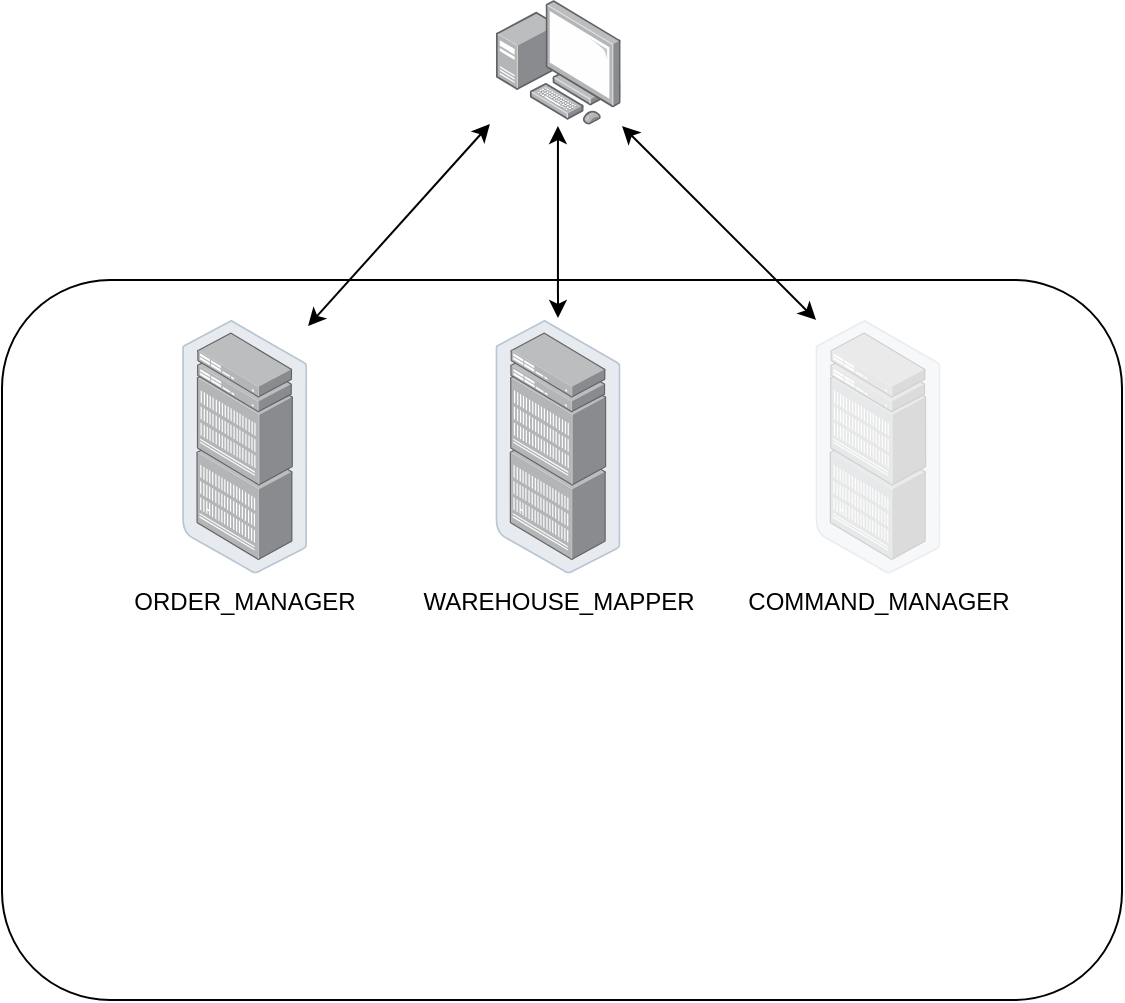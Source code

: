 <mxfile version="13.8.9" type="device"><diagram id="hmKLJDYe9YjFO_EUhcQT" name="Page-1"><mxGraphModel dx="927" dy="814" grid="1" gridSize="10" guides="1" tooltips="1" connect="1" arrows="1" fold="1" page="1" pageScale="1" pageWidth="850" pageHeight="1100" math="0" shadow="0"><root><mxCell id="0"/><mxCell id="1" parent="0"/><mxCell id="hVmm9MqnAg0RPnXl_iao-1" value="" style="rounded=1;whiteSpace=wrap;html=1;" vertex="1" parent="1"><mxGeometry x="120" y="360" width="560" height="360" as="geometry"/></mxCell><mxCell id="hVmm9MqnAg0RPnXl_iao-4" value="" style="points=[];aspect=fixed;html=1;align=center;shadow=0;dashed=0;image;image=img/lib/allied_telesis/computer_and_terminals/Personal_Computer_with_Server.svg;" vertex="1" parent="1"><mxGeometry x="366.94" y="220" width="62.4" height="62.4" as="geometry"/></mxCell><mxCell id="hVmm9MqnAg0RPnXl_iao-6" value="WAREHOUSE_MAPPER" style="points=[];aspect=fixed;html=1;align=center;shadow=0;dashed=0;image;image=img/lib/allied_telesis/storage/Datacenter_Server_Rack_EoR.svg;" vertex="1" parent="1"><mxGeometry x="366.65" y="380" width="62.69" height="126.7" as="geometry"/></mxCell><mxCell id="hVmm9MqnAg0RPnXl_iao-7" value="ORDER_MANAGER" style="points=[];aspect=fixed;html=1;align=center;shadow=0;dashed=0;image;image=img/lib/allied_telesis/storage/Datacenter_Server_Rack_EoR.svg;" vertex="1" parent="1"><mxGeometry x="210" y="380" width="62.69" height="126.7" as="geometry"/></mxCell><mxCell id="hVmm9MqnAg0RPnXl_iao-8" value="" style="shape=image;html=1;verticalAlign=top;verticalLabelPosition=bottom;labelBackgroundColor=#ffffff;imageAspect=0;aspect=fixed;image=https://cdn0.iconfinder.com/data/icons/construction-2-21/512/construction-industry-building-08-128.png" vertex="1" parent="1"><mxGeometry x="203.35" y="600" width="76" height="76" as="geometry"/></mxCell><mxCell id="hVmm9MqnAg0RPnXl_iao-9" value="" style="shape=image;html=1;verticalAlign=top;verticalLabelPosition=bottom;labelBackgroundColor=#ffffff;imageAspect=0;aspect=fixed;image=https://cdn0.iconfinder.com/data/icons/construction-2-21/512/construction-industry-building-08-128.png" vertex="1" parent="1"><mxGeometry x="360" y="600" width="76" height="76" as="geometry"/></mxCell><mxCell id="hVmm9MqnAg0RPnXl_iao-10" value="" style="shape=image;html=1;verticalAlign=top;verticalLabelPosition=bottom;labelBackgroundColor=#ffffff;imageAspect=0;aspect=fixed;image=https://cdn0.iconfinder.com/data/icons/construction-2-21/512/construction-industry-building-08-128.png" vertex="1" parent="1"><mxGeometry x="520" y="600" width="76" height="76" as="geometry"/></mxCell><mxCell id="hVmm9MqnAg0RPnXl_iao-11" value="COMMAND_MANAGER" style="points=[];aspect=fixed;html=1;align=center;shadow=0;dashed=0;image;image=img/lib/allied_telesis/storage/Datacenter_Server_Rack_EoR.svg;fillOpacity=30;" vertex="1" parent="1"><mxGeometry x="526.65" y="380" width="62.69" height="126.7" as="geometry"/></mxCell><mxCell id="hVmm9MqnAg0RPnXl_iao-13" value="" style="endArrow=classic;startArrow=classic;html=1;exitX=1.005;exitY=0.024;exitDx=0;exitDy=0;exitPerimeter=0;entryX=-0.048;entryY=0.994;entryDx=0;entryDy=0;entryPerimeter=0;" edge="1" parent="1" source="hVmm9MqnAg0RPnXl_iao-7" target="hVmm9MqnAg0RPnXl_iao-4"><mxGeometry width="50" height="50" relative="1" as="geometry"><mxPoint x="180" y="290" as="sourcePoint"/><mxPoint x="279.35" y="282.4" as="targetPoint"/></mxGeometry></mxCell><mxCell id="hVmm9MqnAg0RPnXl_iao-14" value="" style="endArrow=classic;startArrow=classic;html=1;entryX=0.497;entryY=1.01;entryDx=0;entryDy=0;entryPerimeter=0;exitX=0.5;exitY=-0.008;exitDx=0;exitDy=0;exitPerimeter=0;" edge="1" parent="1" source="hVmm9MqnAg0RPnXl_iao-6" target="hVmm9MqnAg0RPnXl_iao-4"><mxGeometry width="50" height="50" relative="1" as="geometry"><mxPoint x="440" y="320" as="sourcePoint"/><mxPoint x="420" y="300" as="targetPoint"/></mxGeometry></mxCell><mxCell id="hVmm9MqnAg0RPnXl_iao-15" value="" style="endArrow=classic;startArrow=classic;html=1;entryX=1.011;entryY=1.01;entryDx=0;entryDy=0;entryPerimeter=0;exitX=0.006;exitY=0;exitDx=0;exitDy=0;exitPerimeter=0;" edge="1" parent="1" source="hVmm9MqnAg0RPnXl_iao-11" target="hVmm9MqnAg0RPnXl_iao-4"><mxGeometry width="50" height="50" relative="1" as="geometry"><mxPoint x="400" y="440" as="sourcePoint"/><mxPoint x="450" y="390" as="targetPoint"/></mxGeometry></mxCell></root></mxGraphModel></diagram></mxfile>